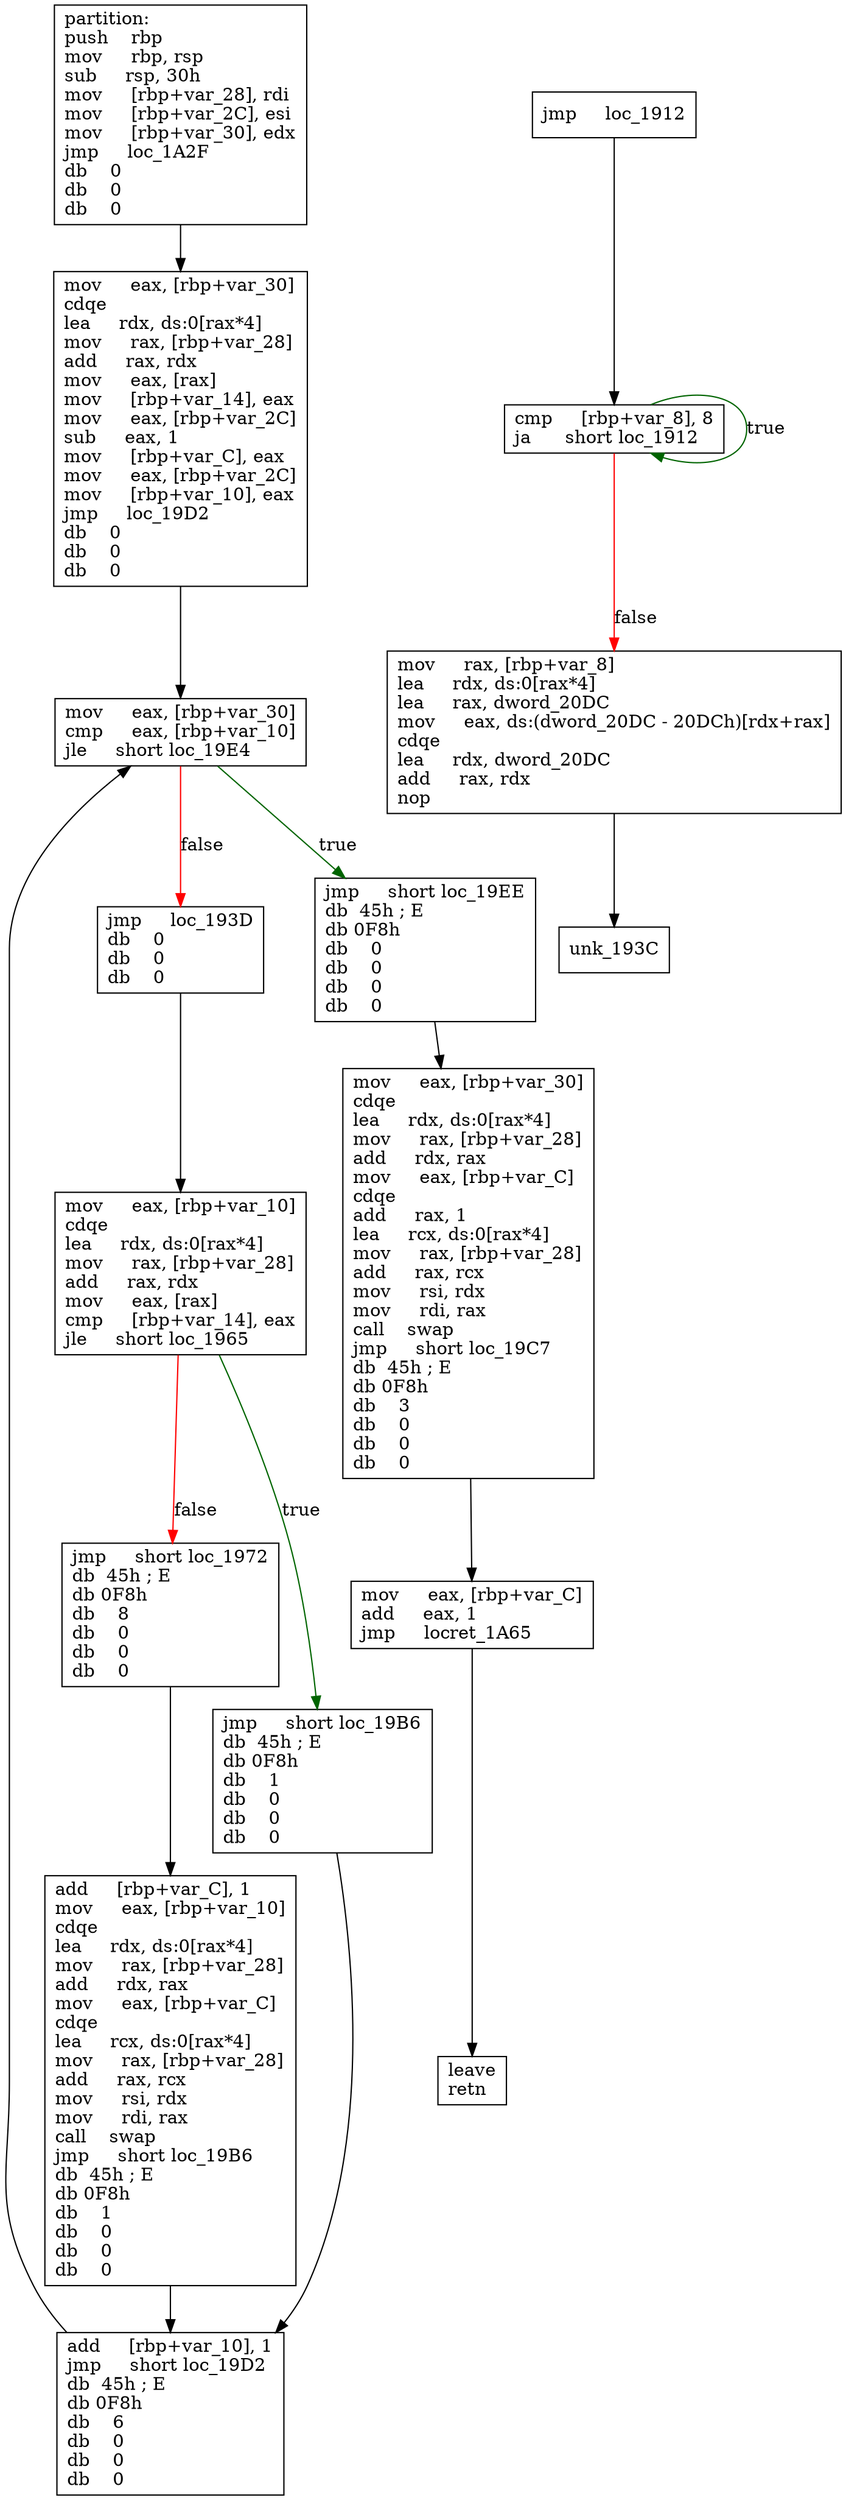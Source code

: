 digraph "partition" {
	graph [
	];
	node [
		shape = "box"
	];
	edge [
	];
	"0" [
		label = "partition:\lpush    rbp\lmov     rbp, rsp\lsub     rsp, 30h\lmov     [rbp+var_28], rdi\lmov     [rbp+var_2C], esi\lmov     [rbp+var_30], edx\ljmp     loc_1A2F\ldb    0\ldb    0\ldb    0\l"
	];
	"1" [
		label = "cmp     [rbp+var_8], 8\lja      short loc_1912\l"
	];
	"2" [
		label = "mov     rax, [rbp+var_8]\llea     rdx, ds:0[rax*4]\llea     rax, dword_20DC\lmov     eax, ds:(dword_20DC - 20DCh)[rdx+rax]\lcdqe\llea     rdx, dword_20DC\ladd     rax, rdx\lnop\l"
	];
	"3" [
		label = "mov     eax, [rbp+var_10]\lcdqe\llea     rdx, ds:0[rax*4]\lmov     rax, [rbp+var_28]\ladd     rax, rdx\lmov     eax, [rax]\lcmp     [rbp+var_14], eax\ljle     short loc_1965\l"
	];
	"4" [
		label = "jmp     short loc_1972\ldb  45h ; E\ldb 0F8h\ldb    8\ldb    0\ldb    0\ldb    0\l"
	];
	"5" [
		label = "jmp     short loc_19B6\ldb  45h ; E\ldb 0F8h\ldb    1\ldb    0\ldb    0\ldb    0\l"
	];
	"6" [
		label = "add     [rbp+var_C], 1\lmov     eax, [rbp+var_10]\lcdqe\llea     rdx, ds:0[rax*4]\lmov     rax, [rbp+var_28]\ladd     rdx, rax\lmov     eax, [rbp+var_C]\lcdqe\llea     rcx, ds:0[rax*4]\lmov     rax, [rbp+var_28]\ladd     rax, rcx\lmov     rsi, rdx\lmov     rdi, rax\lcall    swap\ljmp     short loc_19B6\ldb  45h ; E\ldb 0F8h\ldb    1\ldb    0\ldb    0\ldb    0\l"
	];
	"7" [
		label = "add     [rbp+var_10], 1\ljmp     short loc_19D2\ldb  45h ; E\ldb 0F8h\ldb    6\ldb    0\ldb    0\ldb    0\l"
	];
	"8" [
		label = "mov     eax, [rbp+var_C]\ladd     eax, 1\ljmp     locret_1A65\l"
	];
	"9" [
		label = "mov     eax, [rbp+var_30]\lcmp     eax, [rbp+var_10]\ljle     short loc_19E4\l"
	];
	"10" [
		label = "jmp     loc_193D\ldb    0\ldb    0\ldb    0\l"
	];
	"11" [
		label = "jmp     short loc_19EE\ldb  45h ; E\ldb 0F8h\ldb    0\ldb    0\ldb    0\ldb    0\l"
	];
	"12" [
		label = "mov     eax, [rbp+var_30]\lcdqe\llea     rdx, ds:0[rax*4]\lmov     rax, [rbp+var_28]\ladd     rdx, rax\lmov     eax, [rbp+var_C]\lcdqe\ladd     rax, 1\llea     rcx, ds:0[rax*4]\lmov     rax, [rbp+var_28]\ladd     rax, rcx\lmov     rsi, rdx\lmov     rdi, rax\lcall    swap\ljmp     short loc_19C7\ldb  45h ; E\ldb 0F8h\ldb    3\ldb    0\ldb    0\ldb    0\l"
	];
	"13" [
		label = "mov     eax, [rbp+var_30]\lcdqe\llea     rdx, ds:0[rax*4]\lmov     rax, [rbp+var_28]\ladd     rax, rdx\lmov     eax, [rax]\lmov     [rbp+var_14], eax\lmov     eax, [rbp+var_2C]\lsub     eax, 1\lmov     [rbp+var_C], eax\lmov     eax, [rbp+var_2C]\lmov     [rbp+var_10], eax\ljmp     loc_19D2\ldb    0\ldb    0\ldb    0\l"
	];
	"14" [
		label = "jmp     loc_1912\l"
	];
	"15" [
		label = "leave\lretn\l"
	];
	"16" [
		label = "unk_193C\l"
	];
// node 0
	"0" -> "13" [ ];
// node 1
	"1" -> "2" [ label = "false", color = red ];
	"1" -> "1" [ label = "true", color = darkgreen ];
// node 2
	"2" -> "16" [ ];
// node 3
	"3" -> "4" [ label = "false", color = red ];
	"3" -> "5" [ label = "true", color = darkgreen ];
// node 4
	"4" -> "6" [ ];
// node 5
	"5" -> "7" [ ];
// node 6
	"6" -> "7" [ ];
// node 7
	"7" -> "9" [ ];
// node 8
	"8" -> "15" [ ];
// node 9
	"9" -> "10" [ label = "false", color = red ];
	"9" -> "11" [ label = "true", color = darkgreen ];
// node 10
	"10" -> "3" [ ];
// node 11
	"11" -> "12" [ ];
// node 12
	"12" -> "8" [ ];
// node 13
	"13" -> "9" [ ];
// node 14
	"14" -> "1" [ ];
// node 15
// node 16
}
